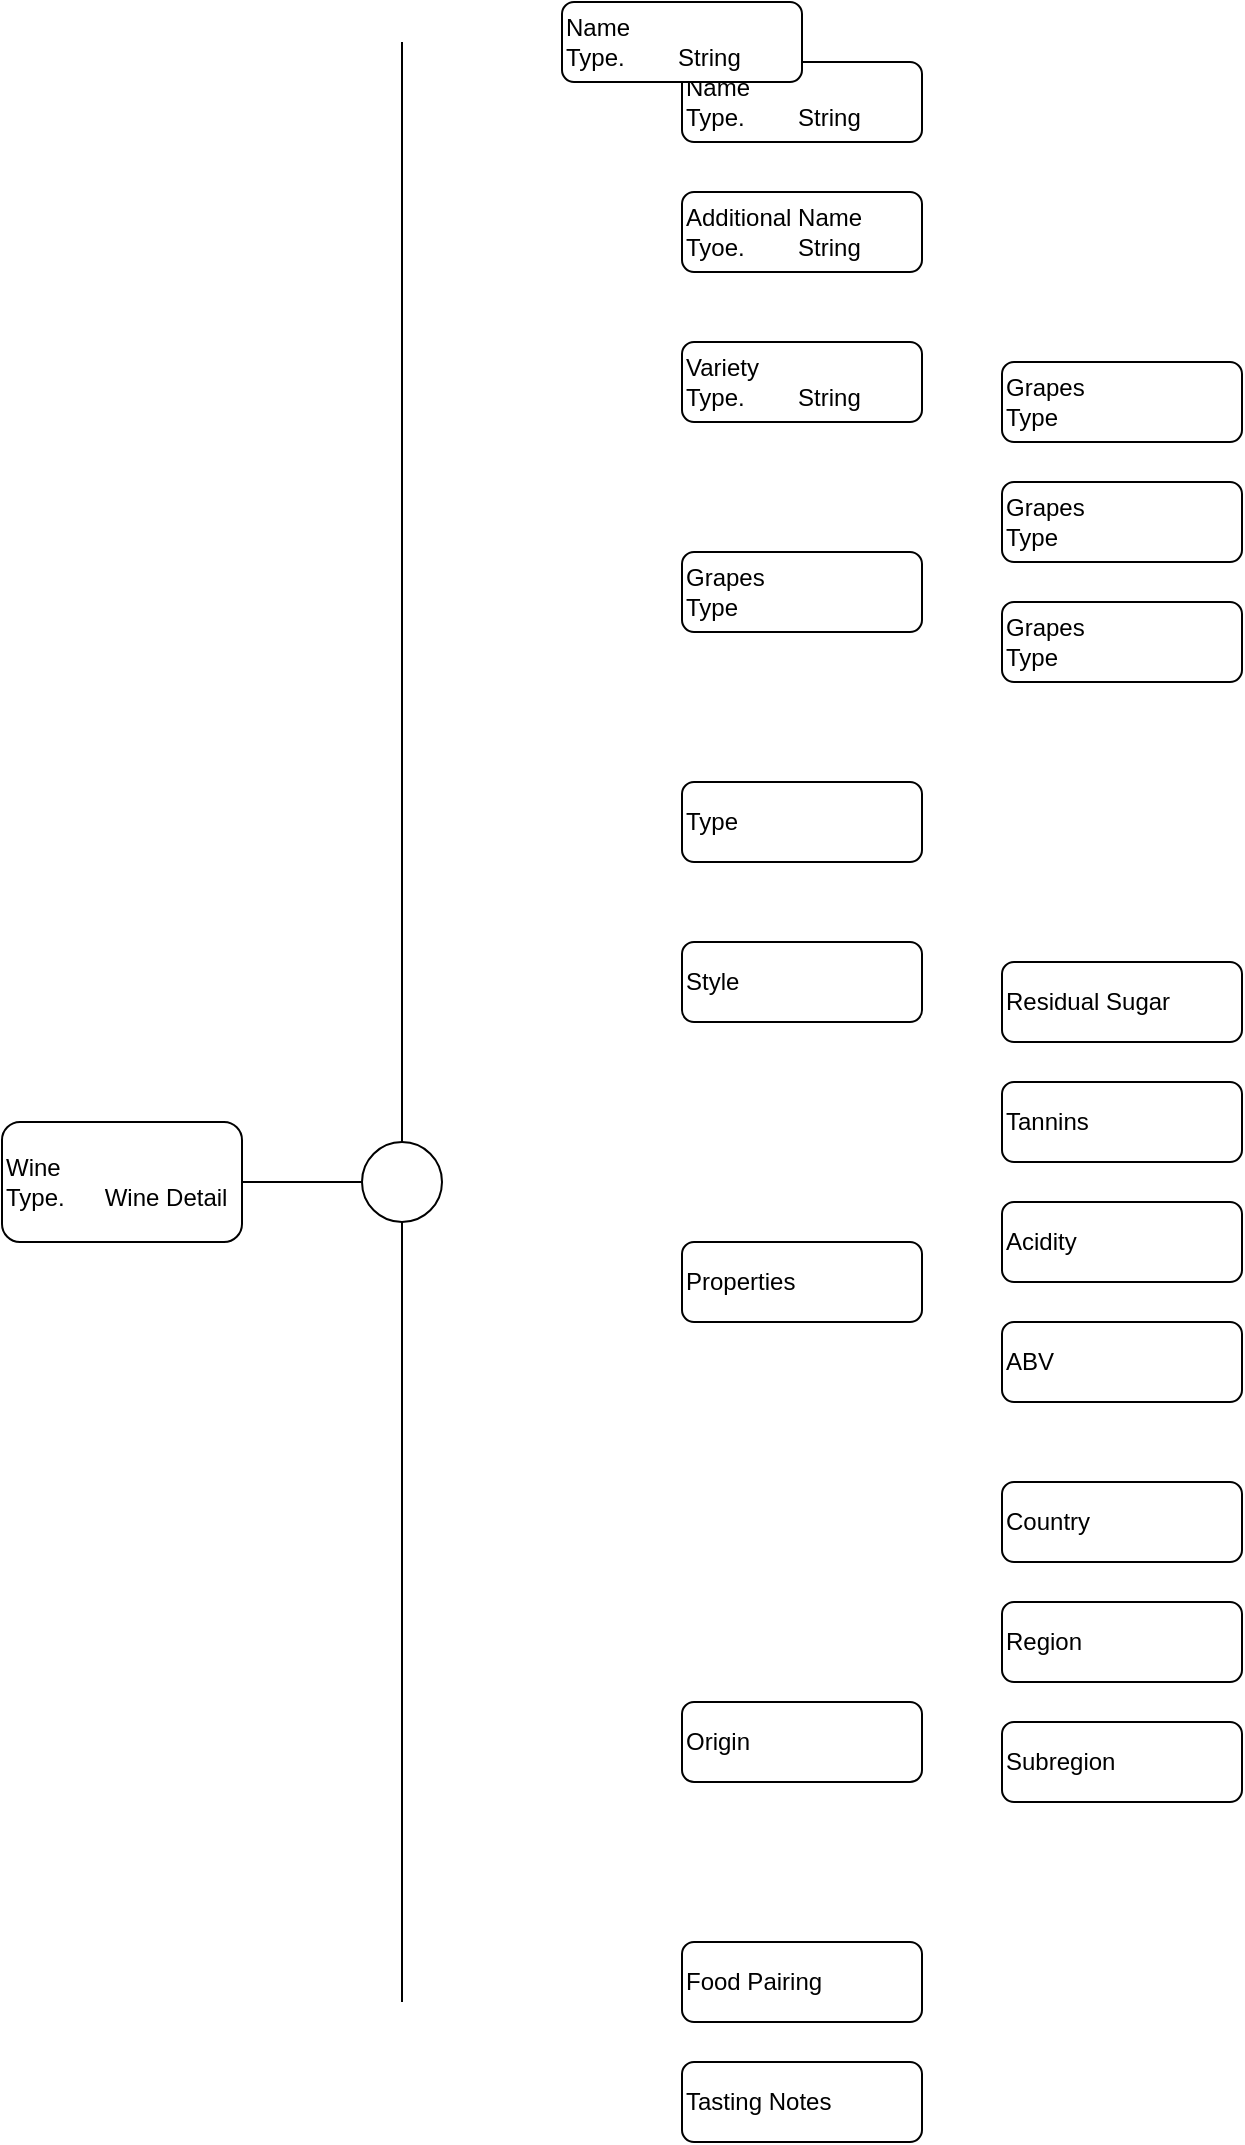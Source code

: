 <mxfile version="12.1.8" type="device" pages="1"><diagram id="kb96dSkI2QLuFt-Cyzr-" name="Page-1"><mxGraphModel dx="681" dy="1065" grid="1" gridSize="10" guides="1" tooltips="1" connect="1" arrows="1" fold="1" page="1" pageScale="1" pageWidth="850" pageHeight="1100" math="0" shadow="0"><root><mxCell id="0"/><mxCell id="1" parent="0"/><mxCell id="DsXQRmRUz9-oe50-QGuA-1" value="&lt;div&gt;Wine&lt;/div&gt;&lt;div&gt;Type.&amp;nbsp;&amp;nbsp;&amp;nbsp;&amp;nbsp;&amp;nbsp; Wine Detail&lt;br&gt;&lt;/div&gt;" style="rounded=1;whiteSpace=wrap;html=1;align=left;" parent="1" vertex="1"><mxGeometry x="40" y="580" width="120" height="60" as="geometry"/></mxCell><mxCell id="DsXQRmRUz9-oe50-QGuA-2" value="" style="endArrow=none;html=1;exitX=1;exitY=0.5;exitDx=0;exitDy=0;" parent="1" source="DsXQRmRUz9-oe50-QGuA-1" target="DsXQRmRUz9-oe50-QGuA-3" edge="1"><mxGeometry width="50" height="50" relative="1" as="geometry"><mxPoint x="200" y="590" as="sourcePoint"/><mxPoint x="240" y="560" as="targetPoint"/></mxGeometry></mxCell><mxCell id="DsXQRmRUz9-oe50-QGuA-3" value="" style="ellipse;whiteSpace=wrap;html=1;aspect=fixed;" parent="1" vertex="1"><mxGeometry x="220" y="590" width="40" height="40" as="geometry"/></mxCell><mxCell id="DsXQRmRUz9-oe50-QGuA-4" value="" style="endArrow=none;html=1;" parent="1" edge="1"><mxGeometry width="50" height="50" relative="1" as="geometry"><mxPoint x="240" y="590" as="sourcePoint"/><mxPoint x="240" y="40" as="targetPoint"/></mxGeometry></mxCell><mxCell id="DsXQRmRUz9-oe50-QGuA-5" value="&lt;div align=&quot;left&quot;&gt;Additional Name&lt;/div&gt;&lt;div align=&quot;left&quot;&gt;Tyoe.&amp;nbsp;&amp;nbsp;&amp;nbsp;&amp;nbsp;&amp;nbsp;&amp;nbsp;&amp;nbsp; String&lt;br&gt;&lt;/div&gt;" style="rounded=1;whiteSpace=wrap;html=1;align=left;" parent="1" vertex="1"><mxGeometry x="380" y="115" width="120" height="40" as="geometry"/></mxCell><mxCell id="DsXQRmRUz9-oe50-QGuA-6" value="&lt;div align=&quot;left&quot;&gt;Variety&lt;/div&gt;&lt;div align=&quot;left&quot;&gt;Type.&amp;nbsp;&amp;nbsp;&amp;nbsp;&amp;nbsp;&amp;nbsp;&amp;nbsp;&amp;nbsp; String&lt;br&gt;&lt;/div&gt;" style="rounded=1;whiteSpace=wrap;html=1;align=left;" parent="1" vertex="1"><mxGeometry x="380" y="190" width="120" height="40" as="geometry"/></mxCell><mxCell id="DsXQRmRUz9-oe50-QGuA-7" value="&lt;div&gt;Grapes&lt;/div&gt;&lt;div&gt;Type&lt;br&gt;&lt;/div&gt;" style="rounded=1;whiteSpace=wrap;html=1;align=left;" parent="1" vertex="1"><mxGeometry x="380" y="295" width="120" height="40" as="geometry"/></mxCell><mxCell id="DsXQRmRUz9-oe50-QGuA-8" value="&lt;div align=&quot;left&quot;&gt;Type&lt;br&gt;&lt;/div&gt;" style="rounded=1;whiteSpace=wrap;html=1;align=left;" parent="1" vertex="1"><mxGeometry x="380" y="410" width="120" height="40" as="geometry"/></mxCell><mxCell id="DsXQRmRUz9-oe50-QGuA-9" value="&lt;div align=&quot;left&quot;&gt;Style&lt;br&gt;&lt;/div&gt;" style="rounded=1;whiteSpace=wrap;html=1;align=left;" parent="1" vertex="1"><mxGeometry x="380" y="490" width="120" height="40" as="geometry"/></mxCell><mxCell id="DsXQRmRUz9-oe50-QGuA-10" value="&lt;div align=&quot;left&quot;&gt;Properties&lt;/div&gt;" style="rounded=1;whiteSpace=wrap;html=1;align=left;" parent="1" vertex="1"><mxGeometry x="380" y="640" width="120" height="40" as="geometry"/></mxCell><mxCell id="DsXQRmRUz9-oe50-QGuA-11" value="&lt;div align=&quot;left&quot;&gt;Origin&lt;/div&gt;" style="rounded=1;whiteSpace=wrap;html=1;align=left;" parent="1" vertex="1"><mxGeometry x="380" y="870" width="120" height="40" as="geometry"/></mxCell><mxCell id="DsXQRmRUz9-oe50-QGuA-13" value="" style="endArrow=none;html=1;" parent="1" edge="1"><mxGeometry width="50" height="50" relative="1" as="geometry"><mxPoint x="240" y="1020" as="sourcePoint"/><mxPoint x="240" y="630" as="targetPoint"/></mxGeometry></mxCell><mxCell id="DsXQRmRUz9-oe50-QGuA-15" value="&lt;div align=&quot;left&quot;&gt;Name&lt;/div&gt;&lt;div align=&quot;left&quot;&gt;Type.&amp;nbsp;&amp;nbsp;&amp;nbsp;&amp;nbsp;&amp;nbsp;&amp;nbsp;&amp;nbsp; String&lt;br&gt;&lt;/div&gt;" style="rounded=1;whiteSpace=wrap;html=1;align=left;" parent="1" vertex="1"><mxGeometry x="380" y="50" width="120" height="40" as="geometry"/></mxCell><mxCell id="DsXQRmRUz9-oe50-QGuA-18" value="Residual Sugar" style="rounded=1;whiteSpace=wrap;html=1;align=left;" parent="1" vertex="1"><mxGeometry x="540" y="500" width="120" height="40" as="geometry"/></mxCell><mxCell id="DsXQRmRUz9-oe50-QGuA-19" value="Tannins" style="rounded=1;whiteSpace=wrap;html=1;align=left;" parent="1" vertex="1"><mxGeometry x="540" y="560" width="120" height="40" as="geometry"/></mxCell><mxCell id="DsXQRmRUz9-oe50-QGuA-20" value="Acidity" style="rounded=1;whiteSpace=wrap;html=1;align=left;" parent="1" vertex="1"><mxGeometry x="540" y="620" width="120" height="40" as="geometry"/></mxCell><mxCell id="DsXQRmRUz9-oe50-QGuA-21" value="ABV" style="rounded=1;whiteSpace=wrap;html=1;align=left;" parent="1" vertex="1"><mxGeometry x="540" y="680" width="120" height="40" as="geometry"/></mxCell><mxCell id="DsXQRmRUz9-oe50-QGuA-22" value="Country" style="rounded=1;whiteSpace=wrap;html=1;align=left;" parent="1" vertex="1"><mxGeometry x="540" y="760" width="120" height="40" as="geometry"/></mxCell><mxCell id="DsXQRmRUz9-oe50-QGuA-23" value="Region" style="rounded=1;whiteSpace=wrap;html=1;align=left;" parent="1" vertex="1"><mxGeometry x="540" y="820" width="120" height="40" as="geometry"/></mxCell><mxCell id="DsXQRmRUz9-oe50-QGuA-24" value="Subregion" style="rounded=1;whiteSpace=wrap;html=1;align=left;" parent="1" vertex="1"><mxGeometry x="540" y="880" width="120" height="40" as="geometry"/></mxCell><mxCell id="DsXQRmRUz9-oe50-QGuA-25" value="&lt;div align=&quot;left&quot;&gt;Food Pairing&lt;br&gt;&lt;/div&gt;" style="rounded=1;whiteSpace=wrap;html=1;align=left;" parent="1" vertex="1"><mxGeometry x="380" y="990" width="120" height="40" as="geometry"/></mxCell><mxCell id="DsXQRmRUz9-oe50-QGuA-26" value="Tasting Notes" style="rounded=1;whiteSpace=wrap;html=1;align=left;" parent="1" vertex="1"><mxGeometry x="380" y="1050" width="120" height="40" as="geometry"/></mxCell><mxCell id="2TIfs0zbhIl2hT9KVRlk-1" value="&lt;div&gt;Grapes&lt;/div&gt;&lt;div&gt;Type&lt;br&gt;&lt;/div&gt;" style="rounded=1;whiteSpace=wrap;html=1;align=left;" vertex="1" parent="1"><mxGeometry x="540" y="200" width="120" height="40" as="geometry"/></mxCell><mxCell id="2TIfs0zbhIl2hT9KVRlk-2" value="&lt;div&gt;Grapes&lt;/div&gt;&lt;div&gt;Type&lt;br&gt;&lt;/div&gt;" style="rounded=1;whiteSpace=wrap;html=1;align=left;" vertex="1" parent="1"><mxGeometry x="540" y="260" width="120" height="40" as="geometry"/></mxCell><mxCell id="2TIfs0zbhIl2hT9KVRlk-3" value="&lt;div&gt;Grapes&lt;/div&gt;&lt;div&gt;Type&lt;br&gt;&lt;/div&gt;" style="rounded=1;whiteSpace=wrap;html=1;align=left;" vertex="1" parent="1"><mxGeometry x="540" y="320" width="120" height="40" as="geometry"/></mxCell><mxCell id="2TIfs0zbhIl2hT9KVRlk-14" value="&lt;div align=&quot;left&quot;&gt;Name&lt;/div&gt;&lt;div align=&quot;left&quot;&gt;Type.&amp;nbsp;&amp;nbsp;&amp;nbsp;&amp;nbsp;&amp;nbsp;&amp;nbsp;&amp;nbsp; String&lt;br&gt;&lt;/div&gt;" style="rounded=1;whiteSpace=wrap;html=1;align=left;" vertex="1" parent="1"><mxGeometry x="320" y="20" width="120" height="40" as="geometry"/></mxCell></root></mxGraphModel></diagram></mxfile>